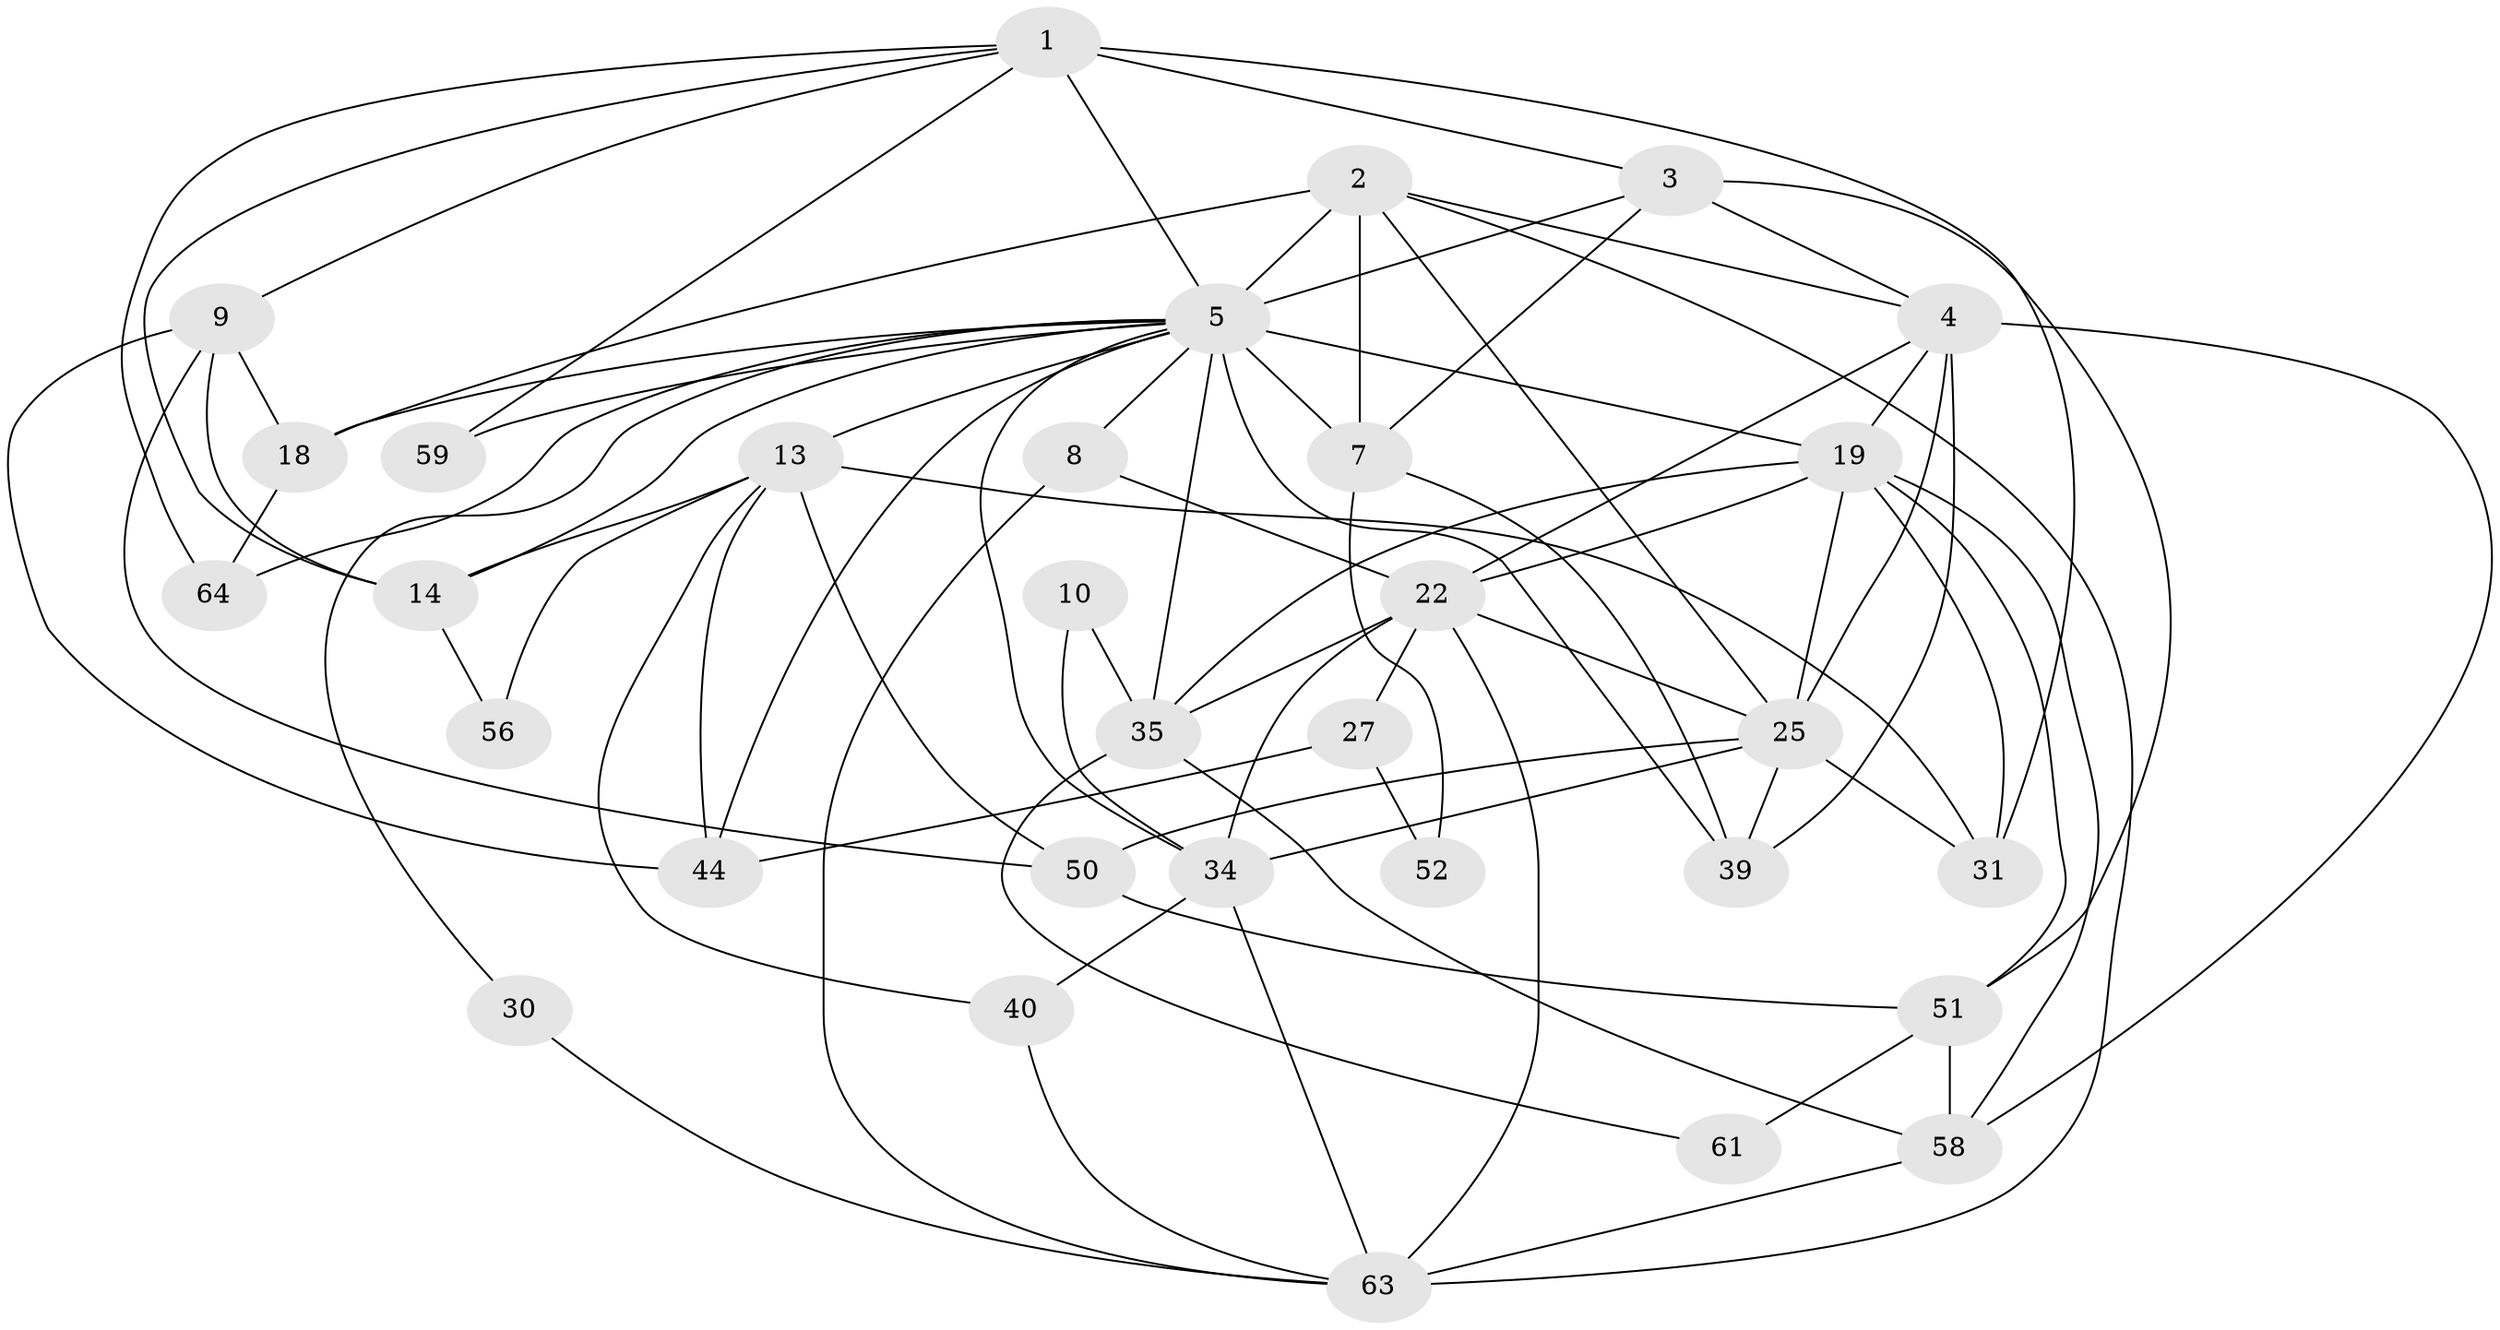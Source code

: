 // original degree distribution, {3: 0.27692307692307694, 4: 0.24615384615384617, 8: 0.03076923076923077, 5: 0.18461538461538463, 2: 0.13846153846153847, 6: 0.12307692307692308}
// Generated by graph-tools (version 1.1) at 2025/18/03/04/25 18:18:29]
// undirected, 32 vertices, 80 edges
graph export_dot {
graph [start="1"]
  node [color=gray90,style=filled];
  1 [super="+11"];
  2 [super="+48+32+38"];
  3 [super="+12"];
  4 [super="+17"];
  5 [super="+28+6"];
  7 [super="+24+36"];
  8;
  9 [super="+15+43"];
  10;
  13 [super="+21+23"];
  14 [super="+16"];
  18 [super="+46"];
  19 [super="+42+26"];
  22 [super="+62+47"];
  25 [super="+33"];
  27;
  30;
  31;
  34;
  35 [super="+49"];
  39;
  40;
  44 [super="+57"];
  50;
  51 [super="+54"];
  52;
  56;
  58;
  59;
  61;
  63;
  64;
  1 -- 9;
  1 -- 64;
  1 -- 3;
  1 -- 59;
  1 -- 31;
  1 -- 14;
  1 -- 5 [weight=2];
  2 -- 63;
  2 -- 4;
  2 -- 18;
  2 -- 7;
  2 -- 25;
  2 -- 5 [weight=2];
  3 -- 51;
  3 -- 4;
  3 -- 7;
  3 -- 5 [weight=2];
  4 -- 39;
  4 -- 22;
  4 -- 25;
  4 -- 58;
  4 -- 19;
  5 -- 7 [weight=4];
  5 -- 8;
  5 -- 18;
  5 -- 19 [weight=3];
  5 -- 30;
  5 -- 64;
  5 -- 34;
  5 -- 39;
  5 -- 44;
  5 -- 13;
  5 -- 14;
  5 -- 59;
  5 -- 35;
  7 -- 39;
  7 -- 52 [weight=2];
  8 -- 63;
  8 -- 22;
  9 -- 50;
  9 -- 44;
  9 -- 14 [weight=2];
  9 -- 18;
  10 -- 35;
  10 -- 34;
  13 -- 14 [weight=2];
  13 -- 44 [weight=2];
  13 -- 56;
  13 -- 50;
  13 -- 31;
  13 -- 40;
  14 -- 56;
  18 -- 64;
  19 -- 35;
  19 -- 22 [weight=2];
  19 -- 31;
  19 -- 25;
  19 -- 58;
  19 -- 51;
  22 -- 63 [weight=2];
  22 -- 34;
  22 -- 27;
  22 -- 25;
  22 -- 35;
  25 -- 39;
  25 -- 50;
  25 -- 34;
  25 -- 31;
  27 -- 52;
  27 -- 44;
  30 -- 63;
  34 -- 63;
  34 -- 40;
  35 -- 58;
  35 -- 61;
  40 -- 63;
  50 -- 51;
  51 -- 61;
  51 -- 58;
  58 -- 63;
}
